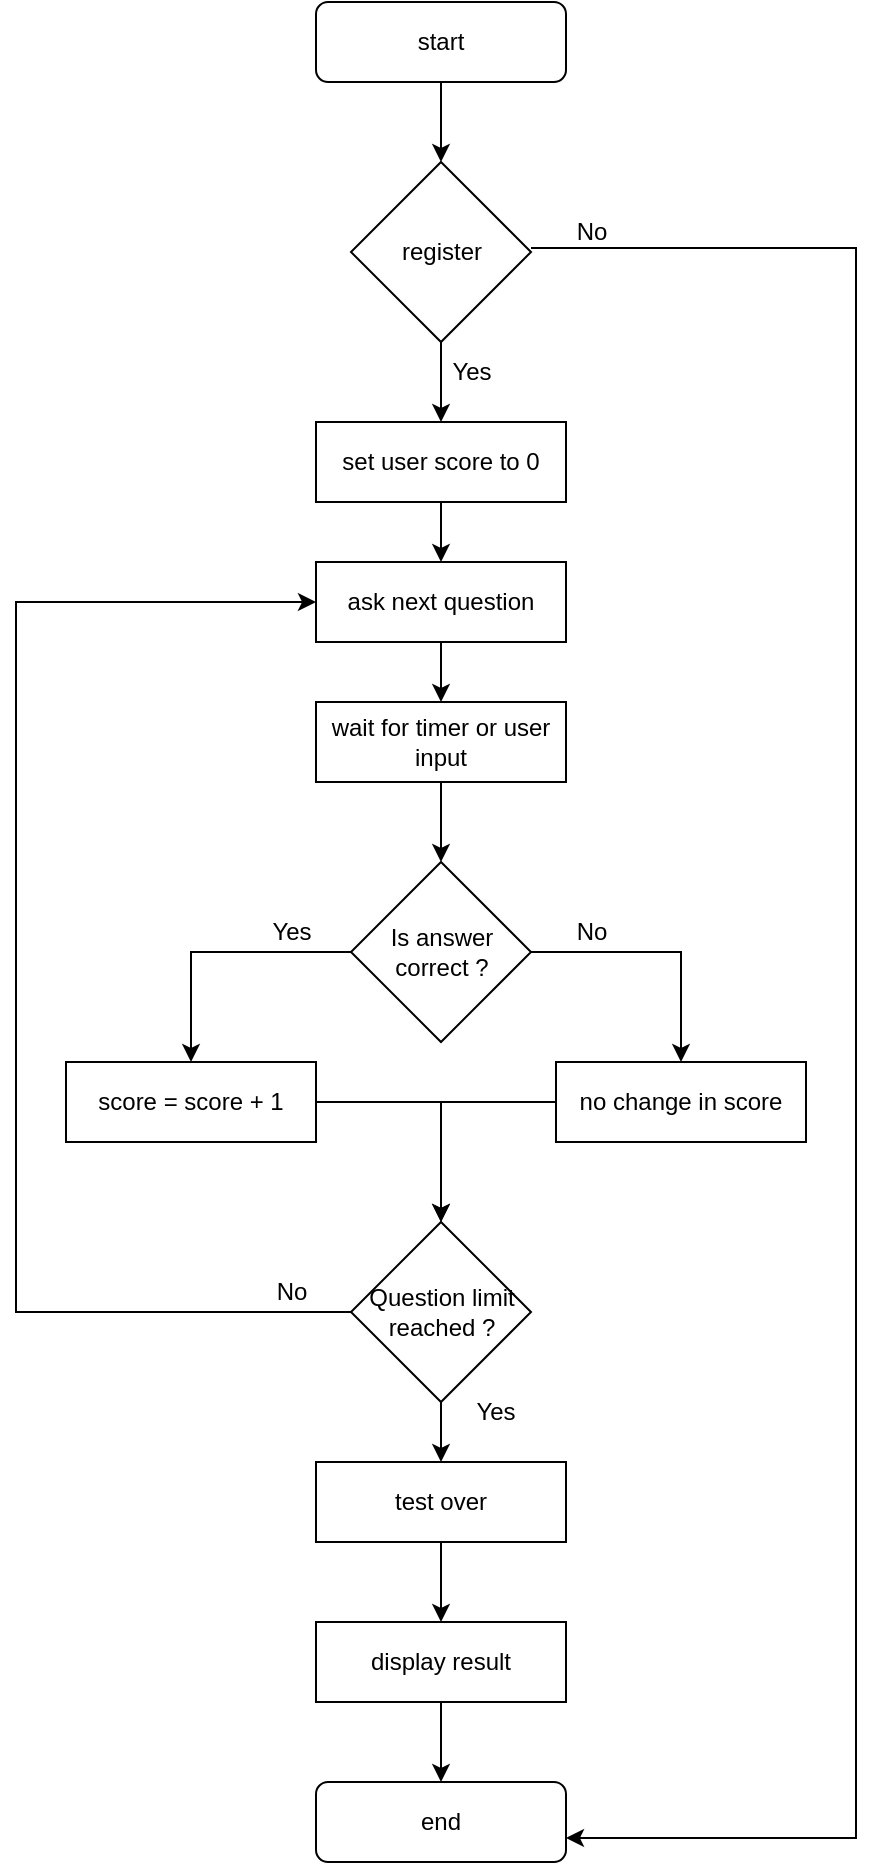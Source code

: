 <mxfile version="23.1.6" type="github">
  <diagram name="Page-1" id="L1qLL6f-FjG3s0UHHl-l">
    <mxGraphModel dx="1176" dy="474" grid="1" gridSize="10" guides="1" tooltips="1" connect="1" arrows="1" fold="1" page="1" pageScale="1" pageWidth="850" pageHeight="1100" math="0" shadow="0">
      <root>
        <mxCell id="0" />
        <mxCell id="1" parent="0" />
        <mxCell id="DjLfRaHo2GxReYmV7saF-5" value="" style="edgeStyle=orthogonalEdgeStyle;rounded=0;orthogonalLoop=1;jettySize=auto;html=1;" edge="1" parent="1" source="DjLfRaHo2GxReYmV7saF-1" target="DjLfRaHo2GxReYmV7saF-4">
          <mxGeometry relative="1" as="geometry" />
        </mxCell>
        <mxCell id="DjLfRaHo2GxReYmV7saF-1" value="start" style="rounded=1;whiteSpace=wrap;html=1;" vertex="1" parent="1">
          <mxGeometry x="360" y="30" width="125" height="40" as="geometry" />
        </mxCell>
        <mxCell id="DjLfRaHo2GxReYmV7saF-11" value="" style="edgeStyle=orthogonalEdgeStyle;rounded=0;orthogonalLoop=1;jettySize=auto;html=1;" edge="1" parent="1" source="DjLfRaHo2GxReYmV7saF-3" target="DjLfRaHo2GxReYmV7saF-8">
          <mxGeometry relative="1" as="geometry" />
        </mxCell>
        <mxCell id="DjLfRaHo2GxReYmV7saF-3" value="set user score to 0" style="rounded=0;whiteSpace=wrap;html=1;" vertex="1" parent="1">
          <mxGeometry x="360" y="240" width="125" height="40" as="geometry" />
        </mxCell>
        <mxCell id="DjLfRaHo2GxReYmV7saF-6" value="" style="edgeStyle=orthogonalEdgeStyle;rounded=0;orthogonalLoop=1;jettySize=auto;html=1;" edge="1" parent="1" source="DjLfRaHo2GxReYmV7saF-4" target="DjLfRaHo2GxReYmV7saF-3">
          <mxGeometry relative="1" as="geometry" />
        </mxCell>
        <mxCell id="DjLfRaHo2GxReYmV7saF-34" style="edgeStyle=orthogonalEdgeStyle;rounded=0;orthogonalLoop=1;jettySize=auto;html=1;entryX=1;entryY=0.75;entryDx=0;entryDy=0;" edge="1" parent="1">
          <mxGeometry relative="1" as="geometry">
            <mxPoint x="467.5" y="153" as="sourcePoint" />
            <mxPoint x="485" y="948" as="targetPoint" />
            <Array as="points">
              <mxPoint x="630" y="153" />
              <mxPoint x="630" y="948" />
            </Array>
          </mxGeometry>
        </mxCell>
        <mxCell id="DjLfRaHo2GxReYmV7saF-4" value="register" style="rhombus;whiteSpace=wrap;html=1;" vertex="1" parent="1">
          <mxGeometry x="377.5" y="110" width="90" height="90" as="geometry" />
        </mxCell>
        <mxCell id="DjLfRaHo2GxReYmV7saF-15" value="" style="edgeStyle=orthogonalEdgeStyle;rounded=0;orthogonalLoop=1;jettySize=auto;html=1;" edge="1" parent="1" source="DjLfRaHo2GxReYmV7saF-7" target="DjLfRaHo2GxReYmV7saF-14">
          <mxGeometry relative="1" as="geometry" />
        </mxCell>
        <mxCell id="DjLfRaHo2GxReYmV7saF-7" value="wait for timer or user input" style="rounded=0;whiteSpace=wrap;html=1;" vertex="1" parent="1">
          <mxGeometry x="360" y="380" width="125" height="40" as="geometry" />
        </mxCell>
        <mxCell id="DjLfRaHo2GxReYmV7saF-13" value="" style="edgeStyle=orthogonalEdgeStyle;rounded=0;orthogonalLoop=1;jettySize=auto;html=1;" edge="1" parent="1" source="DjLfRaHo2GxReYmV7saF-8" target="DjLfRaHo2GxReYmV7saF-7">
          <mxGeometry relative="1" as="geometry" />
        </mxCell>
        <mxCell id="DjLfRaHo2GxReYmV7saF-8" value="ask next question" style="rounded=0;whiteSpace=wrap;html=1;" vertex="1" parent="1">
          <mxGeometry x="360" y="310" width="125" height="40" as="geometry" />
        </mxCell>
        <mxCell id="DjLfRaHo2GxReYmV7saF-23" style="edgeStyle=orthogonalEdgeStyle;rounded=0;orthogonalLoop=1;jettySize=auto;html=1;entryX=0.5;entryY=0;entryDx=0;entryDy=0;" edge="1" parent="1" source="DjLfRaHo2GxReYmV7saF-14" target="DjLfRaHo2GxReYmV7saF-17">
          <mxGeometry relative="1" as="geometry" />
        </mxCell>
        <mxCell id="DjLfRaHo2GxReYmV7saF-24" style="edgeStyle=orthogonalEdgeStyle;rounded=0;orthogonalLoop=1;jettySize=auto;html=1;entryX=0.5;entryY=0;entryDx=0;entryDy=0;" edge="1" parent="1" source="DjLfRaHo2GxReYmV7saF-14" target="DjLfRaHo2GxReYmV7saF-16">
          <mxGeometry relative="1" as="geometry" />
        </mxCell>
        <mxCell id="DjLfRaHo2GxReYmV7saF-14" value="Is answer&lt;br&gt;correct ?" style="rhombus;whiteSpace=wrap;html=1;" vertex="1" parent="1">
          <mxGeometry x="377.5" y="460" width="90" height="90" as="geometry" />
        </mxCell>
        <mxCell id="DjLfRaHo2GxReYmV7saF-28" style="edgeStyle=orthogonalEdgeStyle;rounded=0;orthogonalLoop=1;jettySize=auto;html=1;entryX=0.5;entryY=0;entryDx=0;entryDy=0;" edge="1" parent="1" source="DjLfRaHo2GxReYmV7saF-16" target="DjLfRaHo2GxReYmV7saF-18">
          <mxGeometry relative="1" as="geometry" />
        </mxCell>
        <mxCell id="DjLfRaHo2GxReYmV7saF-16" value="no change in score" style="rounded=0;whiteSpace=wrap;html=1;" vertex="1" parent="1">
          <mxGeometry x="480" y="560" width="125" height="40" as="geometry" />
        </mxCell>
        <mxCell id="DjLfRaHo2GxReYmV7saF-26" style="edgeStyle=orthogonalEdgeStyle;rounded=0;orthogonalLoop=1;jettySize=auto;html=1;entryX=0.5;entryY=0;entryDx=0;entryDy=0;" edge="1" parent="1" source="DjLfRaHo2GxReYmV7saF-17" target="DjLfRaHo2GxReYmV7saF-18">
          <mxGeometry relative="1" as="geometry" />
        </mxCell>
        <mxCell id="DjLfRaHo2GxReYmV7saF-17" value="score = score + 1" style="rounded=0;whiteSpace=wrap;html=1;" vertex="1" parent="1">
          <mxGeometry x="235" y="560" width="125" height="40" as="geometry" />
        </mxCell>
        <mxCell id="DjLfRaHo2GxReYmV7saF-30" style="edgeStyle=orthogonalEdgeStyle;rounded=0;orthogonalLoop=1;jettySize=auto;html=1;entryX=0.5;entryY=0;entryDx=0;entryDy=0;" edge="1" parent="1" source="DjLfRaHo2GxReYmV7saF-18" target="DjLfRaHo2GxReYmV7saF-19">
          <mxGeometry relative="1" as="geometry" />
        </mxCell>
        <mxCell id="DjLfRaHo2GxReYmV7saF-35" style="edgeStyle=orthogonalEdgeStyle;rounded=0;orthogonalLoop=1;jettySize=auto;html=1;entryX=0;entryY=0.5;entryDx=0;entryDy=0;" edge="1" parent="1" source="DjLfRaHo2GxReYmV7saF-18" target="DjLfRaHo2GxReYmV7saF-8">
          <mxGeometry relative="1" as="geometry">
            <Array as="points">
              <mxPoint x="210" y="685" />
              <mxPoint x="210" y="330" />
            </Array>
          </mxGeometry>
        </mxCell>
        <mxCell id="DjLfRaHo2GxReYmV7saF-18" value="Question limit reached ?" style="rhombus;whiteSpace=wrap;html=1;" vertex="1" parent="1">
          <mxGeometry x="377.5" y="640" width="90" height="90" as="geometry" />
        </mxCell>
        <mxCell id="DjLfRaHo2GxReYmV7saF-31" value="" style="edgeStyle=orthogonalEdgeStyle;rounded=0;orthogonalLoop=1;jettySize=auto;html=1;" edge="1" parent="1" source="DjLfRaHo2GxReYmV7saF-19" target="DjLfRaHo2GxReYmV7saF-20">
          <mxGeometry relative="1" as="geometry" />
        </mxCell>
        <mxCell id="DjLfRaHo2GxReYmV7saF-19" value="test over" style="rounded=0;whiteSpace=wrap;html=1;" vertex="1" parent="1">
          <mxGeometry x="360" y="760" width="125" height="40" as="geometry" />
        </mxCell>
        <mxCell id="DjLfRaHo2GxReYmV7saF-32" value="" style="edgeStyle=orthogonalEdgeStyle;rounded=0;orthogonalLoop=1;jettySize=auto;html=1;" edge="1" parent="1" source="DjLfRaHo2GxReYmV7saF-20" target="DjLfRaHo2GxReYmV7saF-21">
          <mxGeometry relative="1" as="geometry" />
        </mxCell>
        <mxCell id="DjLfRaHo2GxReYmV7saF-20" value="display result" style="rounded=0;whiteSpace=wrap;html=1;" vertex="1" parent="1">
          <mxGeometry x="360" y="840" width="125" height="40" as="geometry" />
        </mxCell>
        <mxCell id="DjLfRaHo2GxReYmV7saF-21" value="end" style="rounded=1;whiteSpace=wrap;html=1;" vertex="1" parent="1">
          <mxGeometry x="360" y="920" width="125" height="40" as="geometry" />
        </mxCell>
        <mxCell id="DjLfRaHo2GxReYmV7saF-36" value="No" style="text;html=1;align=center;verticalAlign=middle;whiteSpace=wrap;rounded=0;" vertex="1" parent="1">
          <mxGeometry x="467.5" y="130" width="60" height="30" as="geometry" />
        </mxCell>
        <mxCell id="DjLfRaHo2GxReYmV7saF-37" value="No" style="text;html=1;align=center;verticalAlign=middle;whiteSpace=wrap;rounded=0;" vertex="1" parent="1">
          <mxGeometry x="467.5" y="480" width="60" height="30" as="geometry" />
        </mxCell>
        <mxCell id="DjLfRaHo2GxReYmV7saF-38" value="No" style="text;html=1;align=center;verticalAlign=middle;whiteSpace=wrap;rounded=0;" vertex="1" parent="1">
          <mxGeometry x="317.5" y="660" width="60" height="30" as="geometry" />
        </mxCell>
        <mxCell id="DjLfRaHo2GxReYmV7saF-39" value="Yes" style="text;html=1;align=center;verticalAlign=middle;whiteSpace=wrap;rounded=0;" vertex="1" parent="1">
          <mxGeometry x="407.5" y="200" width="60" height="30" as="geometry" />
        </mxCell>
        <mxCell id="DjLfRaHo2GxReYmV7saF-40" value="Yes" style="text;html=1;align=center;verticalAlign=middle;whiteSpace=wrap;rounded=0;" vertex="1" parent="1">
          <mxGeometry x="317.5" y="480" width="60" height="30" as="geometry" />
        </mxCell>
        <mxCell id="DjLfRaHo2GxReYmV7saF-41" value="Yes" style="text;html=1;align=center;verticalAlign=middle;whiteSpace=wrap;rounded=0;" vertex="1" parent="1">
          <mxGeometry x="420" y="720" width="60" height="30" as="geometry" />
        </mxCell>
      </root>
    </mxGraphModel>
  </diagram>
</mxfile>
